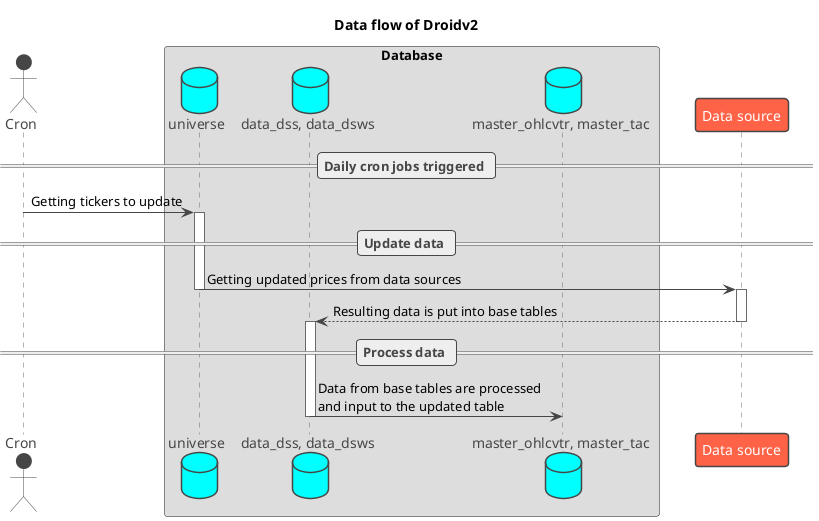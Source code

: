 @startuml flow

title "Data flow of Droidv2"

!theme vibrant

skinparam Shadowing false
skinparam DefaultFontName Ubuntu
skinparam ParticipantPadding 20
skinparam BoxPadding 10

actor Cron
box "Database"
database universe
database "data_dss, data_dsws" as base
database "master_ohlcvtr, master_tac" as updated
end box
participant "Data source" as source

== Daily cron jobs triggered ==
Cron -> universe ++: Getting tickers to update

== Update data ==
universe -> source --++ : Getting updated prices from data sources
source --> base --++ : Resulting data is put into base tables

== Process data ==
base -> updated -- : Data from base tables are processed\nand input to the updated table

@enduml
